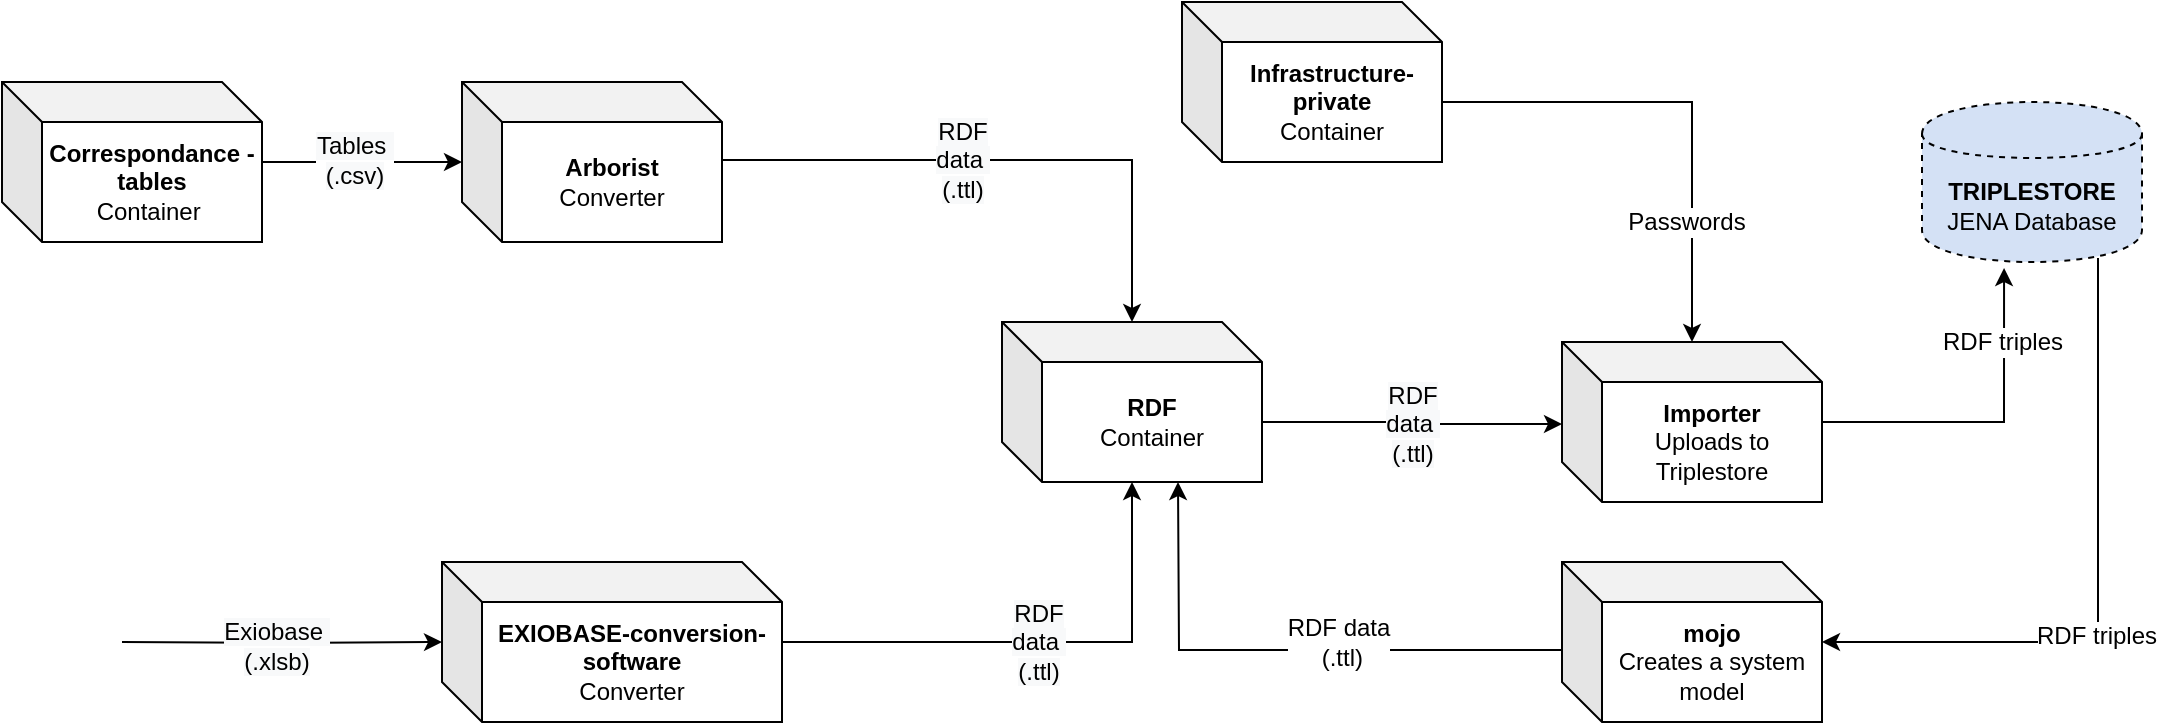 <mxfile version="12.1.6" type="device" pages="1"><diagram id="ssC5YS3NXbZP13QkNehA" name="Page-1"><mxGraphModel dx="782" dy="442" grid="1" gridSize="10" guides="1" tooltips="1" connect="1" arrows="1" fold="1" page="1" pageScale="1" pageWidth="1169" pageHeight="827" math="0" shadow="0"><root><mxCell id="0"/><mxCell id="1" parent="0"/><UserObject label="&lt;b&gt;Correspondance -tables&lt;/b&gt;&lt;br&gt;Container&amp;nbsp;" link="https://github.com/BONSAMURAIS/Correspondence-tables" id="LZFhwSavZ4kRy3ga17j7-1"><mxCell style="shape=cube;whiteSpace=wrap;html=1;boundedLbl=1;backgroundOutline=1;darkOpacity=0.05;darkOpacity2=0.1;" vertex="1" parent="1"><mxGeometry x="50" y="110" width="130" height="80" as="geometry"/></mxCell></UserObject><mxCell id="LZFhwSavZ4kRy3ga17j7-13" style="edgeStyle=orthogonalEdgeStyle;rounded=0;orthogonalLoop=1;jettySize=auto;html=1;exitX=0.992;exitY=0.488;exitDx=0;exitDy=0;exitPerimeter=0;" edge="1" parent="1" source="LZFhwSavZ4kRy3ga17j7-2" target="LZFhwSavZ4kRy3ga17j7-3"><mxGeometry relative="1" as="geometry"><mxPoint x="540" y="150" as="sourcePoint"/></mxGeometry></mxCell><mxCell id="LZFhwSavZ4kRy3ga17j7-37" value="&lt;span style=&quot;white-space: normal ; background-color: rgb(248 , 249 , 250)&quot;&gt;RDF data&amp;nbsp;&lt;/span&gt;&lt;br style=&quot;white-space: normal ; background-color: rgb(248 , 249 , 250)&quot;&gt;&lt;span style=&quot;white-space: normal ; background-color: rgb(248 , 249 , 250)&quot;&gt;(.ttl)&lt;/span&gt;" style="text;html=1;resizable=0;points=[];align=center;verticalAlign=middle;labelBackgroundColor=#ffffff;" vertex="1" connectable="0" parent="LZFhwSavZ4kRy3ga17j7-13"><mxGeometry x="-0.032" y="-26" relative="1" as="geometry"><mxPoint x="-18" y="-26" as="offset"/></mxGeometry></mxCell><UserObject label="&lt;b&gt;Arborist&lt;/b&gt;&lt;br&gt;Converter" link="https://github.com/BONSAMURAIS/arborist" id="LZFhwSavZ4kRy3ga17j7-2"><mxCell style="shape=cube;whiteSpace=wrap;html=1;boundedLbl=1;backgroundOutline=1;darkOpacity=0.05;darkOpacity2=0.1;" vertex="1" parent="1"><mxGeometry x="280" y="110" width="130" height="80" as="geometry"/></mxCell></UserObject><UserObject label="&lt;b&gt;RDF&lt;/b&gt;&lt;br&gt;Container" link="https://github.com/BONSAMURAIS/rdf" id="LZFhwSavZ4kRy3ga17j7-3"><mxCell style="shape=cube;whiteSpace=wrap;html=1;boundedLbl=1;backgroundOutline=1;darkOpacity=0.05;darkOpacity2=0.1;" vertex="1" parent="1"><mxGeometry x="550" y="230" width="130" height="80" as="geometry"/></mxCell></UserObject><mxCell id="LZFhwSavZ4kRy3ga17j7-14" value="&lt;span style=&quot;font-size: 12px ; white-space: normal ; background-color: rgb(248 , 249 , 250)&quot;&gt;RDF data&amp;nbsp;&lt;/span&gt;&lt;br style=&quot;font-size: 12px ; white-space: normal ; background-color: rgb(248 , 249 , 250)&quot;&gt;&lt;span style=&quot;font-size: 12px ; white-space: normal ; background-color: rgb(248 , 249 , 250)&quot;&gt;(.ttl)&lt;/span&gt;" style="edgeStyle=orthogonalEdgeStyle;rounded=0;orthogonalLoop=1;jettySize=auto;html=1;" edge="1" parent="1" source="LZFhwSavZ4kRy3ga17j7-4" target="LZFhwSavZ4kRy3ga17j7-3"><mxGeometry relative="1" as="geometry"><mxPoint x="540" y="390" as="sourcePoint"/></mxGeometry></mxCell><UserObject label="&lt;b&gt;EXIOBASE-conversion-software&lt;/b&gt;&lt;br&gt;Converter" link="https://github.com/BONSAMURAIS/EXIOBASE-conversion-software" id="LZFhwSavZ4kRy3ga17j7-4"><mxCell style="shape=cube;whiteSpace=wrap;html=1;boundedLbl=1;backgroundOutline=1;darkOpacity=0.05;darkOpacity2=0.1;" vertex="1" parent="1"><mxGeometry x="270" y="350" width="170" height="80" as="geometry"/></mxCell></UserObject><mxCell id="LZFhwSavZ4kRy3ga17j7-11" style="edgeStyle=orthogonalEdgeStyle;rounded=0;orthogonalLoop=1;jettySize=auto;html=1;" edge="1" parent="1" target="LZFhwSavZ4kRy3ga17j7-4"><mxGeometry relative="1" as="geometry"><mxPoint x="110" y="390" as="sourcePoint"/></mxGeometry></mxCell><mxCell id="LZFhwSavZ4kRy3ga17j7-39" value="&lt;span style=&quot;white-space: normal ; background-color: rgb(248 , 249 , 250)&quot;&gt;Exiobase&amp;nbsp;&lt;/span&gt;&lt;br style=&quot;white-space: normal ; background-color: rgb(248 , 249 , 250)&quot;&gt;&lt;span style=&quot;white-space: normal ; background-color: rgb(248 , 249 , 250)&quot;&gt;(.xlsb)&lt;/span&gt;" style="text;html=1;resizable=0;points=[];align=center;verticalAlign=middle;labelBackgroundColor=#ffffff;" vertex="1" connectable="0" parent="LZFhwSavZ4kRy3ga17j7-11"><mxGeometry x="-0.044" y="-1" relative="1" as="geometry"><mxPoint as="offset"/></mxGeometry></mxCell><mxCell id="LZFhwSavZ4kRy3ga17j7-19" style="edgeStyle=orthogonalEdgeStyle;rounded=0;orthogonalLoop=1;jettySize=auto;html=1;" edge="1" parent="1" source="LZFhwSavZ4kRy3ga17j7-1" target="LZFhwSavZ4kRy3ga17j7-2"><mxGeometry relative="1" as="geometry"><mxPoint x="190" y="150" as="sourcePoint"/><mxPoint x="315" y="260" as="targetPoint"/></mxGeometry></mxCell><mxCell id="LZFhwSavZ4kRy3ga17j7-38" value="&lt;span style=&quot;white-space: normal ; background-color: rgb(248 , 249 , 250)&quot;&gt;Tables&amp;nbsp;&lt;/span&gt;&lt;br style=&quot;white-space: normal ; background-color: rgb(248 , 249 , 250)&quot;&gt;&lt;span style=&quot;white-space: normal ; background-color: rgb(248 , 249 , 250)&quot;&gt;(.csv)&lt;/span&gt;" style="text;html=1;resizable=0;points=[];align=center;verticalAlign=middle;labelBackgroundColor=#ffffff;" vertex="1" connectable="0" parent="LZFhwSavZ4kRy3ga17j7-19"><mxGeometry x="-0.082" y="1" relative="1" as="geometry"><mxPoint as="offset"/></mxGeometry></mxCell><mxCell id="LZFhwSavZ4kRy3ga17j7-40" style="edgeStyle=orthogonalEdgeStyle;rounded=0;orthogonalLoop=1;jettySize=auto;html=1;entryX=0.373;entryY=1.038;entryDx=0;entryDy=0;entryPerimeter=0;" edge="1" parent="1" source="LZFhwSavZ4kRy3ga17j7-24" target="LZFhwSavZ4kRy3ga17j7-49"><mxGeometry relative="1" as="geometry"><mxPoint x="1050" y="200" as="targetPoint"/></mxGeometry></mxCell><mxCell id="LZFhwSavZ4kRy3ga17j7-41" value="RDF triples" style="text;html=1;resizable=0;points=[];align=center;verticalAlign=middle;labelBackgroundColor=#ffffff;" vertex="1" connectable="0" parent="LZFhwSavZ4kRy3ga17j7-40"><mxGeometry x="-0.377" y="-2" relative="1" as="geometry"><mxPoint x="37" y="-42" as="offset"/></mxGeometry></mxCell><mxCell id="LZFhwSavZ4kRy3ga17j7-44" style="edgeStyle=orthogonalEdgeStyle;rounded=0;orthogonalLoop=1;jettySize=auto;html=1;exitX=0.8;exitY=0.975;exitDx=0;exitDy=0;exitPerimeter=0;" edge="1" parent="1" source="LZFhwSavZ4kRy3ga17j7-49" target="LZFhwSavZ4kRy3ga17j7-43"><mxGeometry relative="1" as="geometry"><mxPoint x="1085" y="200" as="sourcePoint"/><mxPoint x="1010" y="380" as="targetPoint"/><Array as="points"><mxPoint x="1098" y="390"/></Array></mxGeometry></mxCell><mxCell id="LZFhwSavZ4kRy3ga17j7-47" value="RDF triples" style="text;html=1;resizable=0;points=[];align=center;verticalAlign=middle;labelBackgroundColor=#ffffff;" vertex="1" connectable="0" parent="LZFhwSavZ4kRy3ga17j7-44"><mxGeometry x="0.141" y="-1" relative="1" as="geometry"><mxPoint as="offset"/></mxGeometry></mxCell><UserObject label="&lt;b&gt;Importer&lt;/b&gt;&lt;br&gt;Uploads to Triplestore" link="https://github.com/BONSAMURAIS/importer" id="LZFhwSavZ4kRy3ga17j7-24"><mxCell style="shape=cube;whiteSpace=wrap;html=1;boundedLbl=1;backgroundOutline=1;darkOpacity=0.05;darkOpacity2=0.1;" vertex="1" parent="1"><mxGeometry x="830" y="240" width="130" height="80" as="geometry"/></mxCell></UserObject><mxCell id="LZFhwSavZ4kRy3ga17j7-27" style="edgeStyle=orthogonalEdgeStyle;rounded=0;orthogonalLoop=1;jettySize=auto;html=1;exitX=0;exitY=0;exitDx=130;exitDy=50;exitPerimeter=0;" edge="1" parent="1" source="LZFhwSavZ4kRy3ga17j7-25" target="LZFhwSavZ4kRy3ga17j7-24"><mxGeometry relative="1" as="geometry"><mxPoint x="835" y="180" as="sourcePoint"/></mxGeometry></mxCell><mxCell id="LZFhwSavZ4kRy3ga17j7-36" value="Passwords" style="text;html=1;resizable=0;points=[];align=center;verticalAlign=middle;labelBackgroundColor=#ffffff;" vertex="1" connectable="0" parent="LZFhwSavZ4kRy3ga17j7-27"><mxGeometry x="-0.462" y="21" relative="1" as="geometry"><mxPoint x="56" y="81" as="offset"/></mxGeometry></mxCell><UserObject label="&lt;b&gt;Infrastructure-private&lt;/b&gt;&lt;br&gt;Container" link="https://github.com/BONSAMURAIS/infrastructure-private" id="LZFhwSavZ4kRy3ga17j7-25"><mxCell style="shape=cube;whiteSpace=wrap;html=1;boundedLbl=1;backgroundOutline=1;darkOpacity=0.05;darkOpacity2=0.1;" vertex="1" parent="1"><mxGeometry x="640" y="70" width="130" height="80" as="geometry"/></mxCell></UserObject><mxCell id="LZFhwSavZ4kRy3ga17j7-35" value="&lt;span style=&quot;font-size: 12px ; white-space: normal ; background-color: rgb(248 , 249 , 250)&quot;&gt;RDF data&amp;nbsp;&lt;br&gt;&lt;/span&gt;&lt;span style=&quot;font-size: 12px ; white-space: normal ; background-color: rgb(248 , 249 , 250)&quot;&gt;(.ttl)&lt;/span&gt;" style="edgeStyle=orthogonalEdgeStyle;rounded=0;orthogonalLoop=1;jettySize=auto;html=1;entryX=0;entryY=0.513;entryDx=0;entryDy=0;entryPerimeter=0;exitX=0;exitY=0;exitDx=130;exitDy=50;exitPerimeter=0;" edge="1" parent="1" source="LZFhwSavZ4kRy3ga17j7-3" target="LZFhwSavZ4kRy3ga17j7-24"><mxGeometry relative="1" as="geometry"><mxPoint x="790" y="280" as="sourcePoint"/></mxGeometry></mxCell><UserObject label="&lt;b&gt;mojo&lt;/b&gt;&lt;br&gt;Creates a system model" link="https://github.com/BONSAMURAIS/mojo" id="LZFhwSavZ4kRy3ga17j7-43"><mxCell style="shape=cube;whiteSpace=wrap;html=1;boundedLbl=1;backgroundOutline=1;darkOpacity=0.05;darkOpacity2=0.1;" vertex="1" parent="1"><mxGeometry x="830" y="350" width="130" height="80" as="geometry"/></mxCell></UserObject><mxCell id="LZFhwSavZ4kRy3ga17j7-45" style="edgeStyle=orthogonalEdgeStyle;rounded=0;orthogonalLoop=1;jettySize=auto;html=1;exitX=0;exitY=0.55;exitDx=0;exitDy=0;exitPerimeter=0;" edge="1" parent="1" source="LZFhwSavZ4kRy3ga17j7-43"><mxGeometry relative="1" as="geometry"><mxPoint x="960" y="420" as="sourcePoint"/><mxPoint x="638" y="310" as="targetPoint"/></mxGeometry></mxCell><mxCell id="LZFhwSavZ4kRy3ga17j7-48" value="RDF data&lt;br&gt;&amp;nbsp;(.ttl)" style="text;html=1;resizable=0;points=[];align=center;verticalAlign=middle;labelBackgroundColor=#ffffff;" vertex="1" connectable="0" parent="LZFhwSavZ4kRy3ga17j7-45"><mxGeometry x="-0.188" y="-4" relative="1" as="geometry"><mxPoint as="offset"/></mxGeometry></mxCell><mxCell id="LZFhwSavZ4kRy3ga17j7-49" value="&lt;b style=&quot;white-space: normal&quot;&gt;TRIPLESTORE&lt;/b&gt;&lt;br style=&quot;white-space: normal&quot;&gt;&lt;span style=&quot;white-space: normal&quot;&gt;JENA Database&lt;/span&gt;" style="shape=cylinder;whiteSpace=wrap;html=1;boundedLbl=1;backgroundOutline=1;dashed=1;fillColor=#D4E1F5;" vertex="1" parent="1"><mxGeometry x="1010" y="120" width="110" height="80" as="geometry"/></mxCell></root></mxGraphModel></diagram></mxfile>
